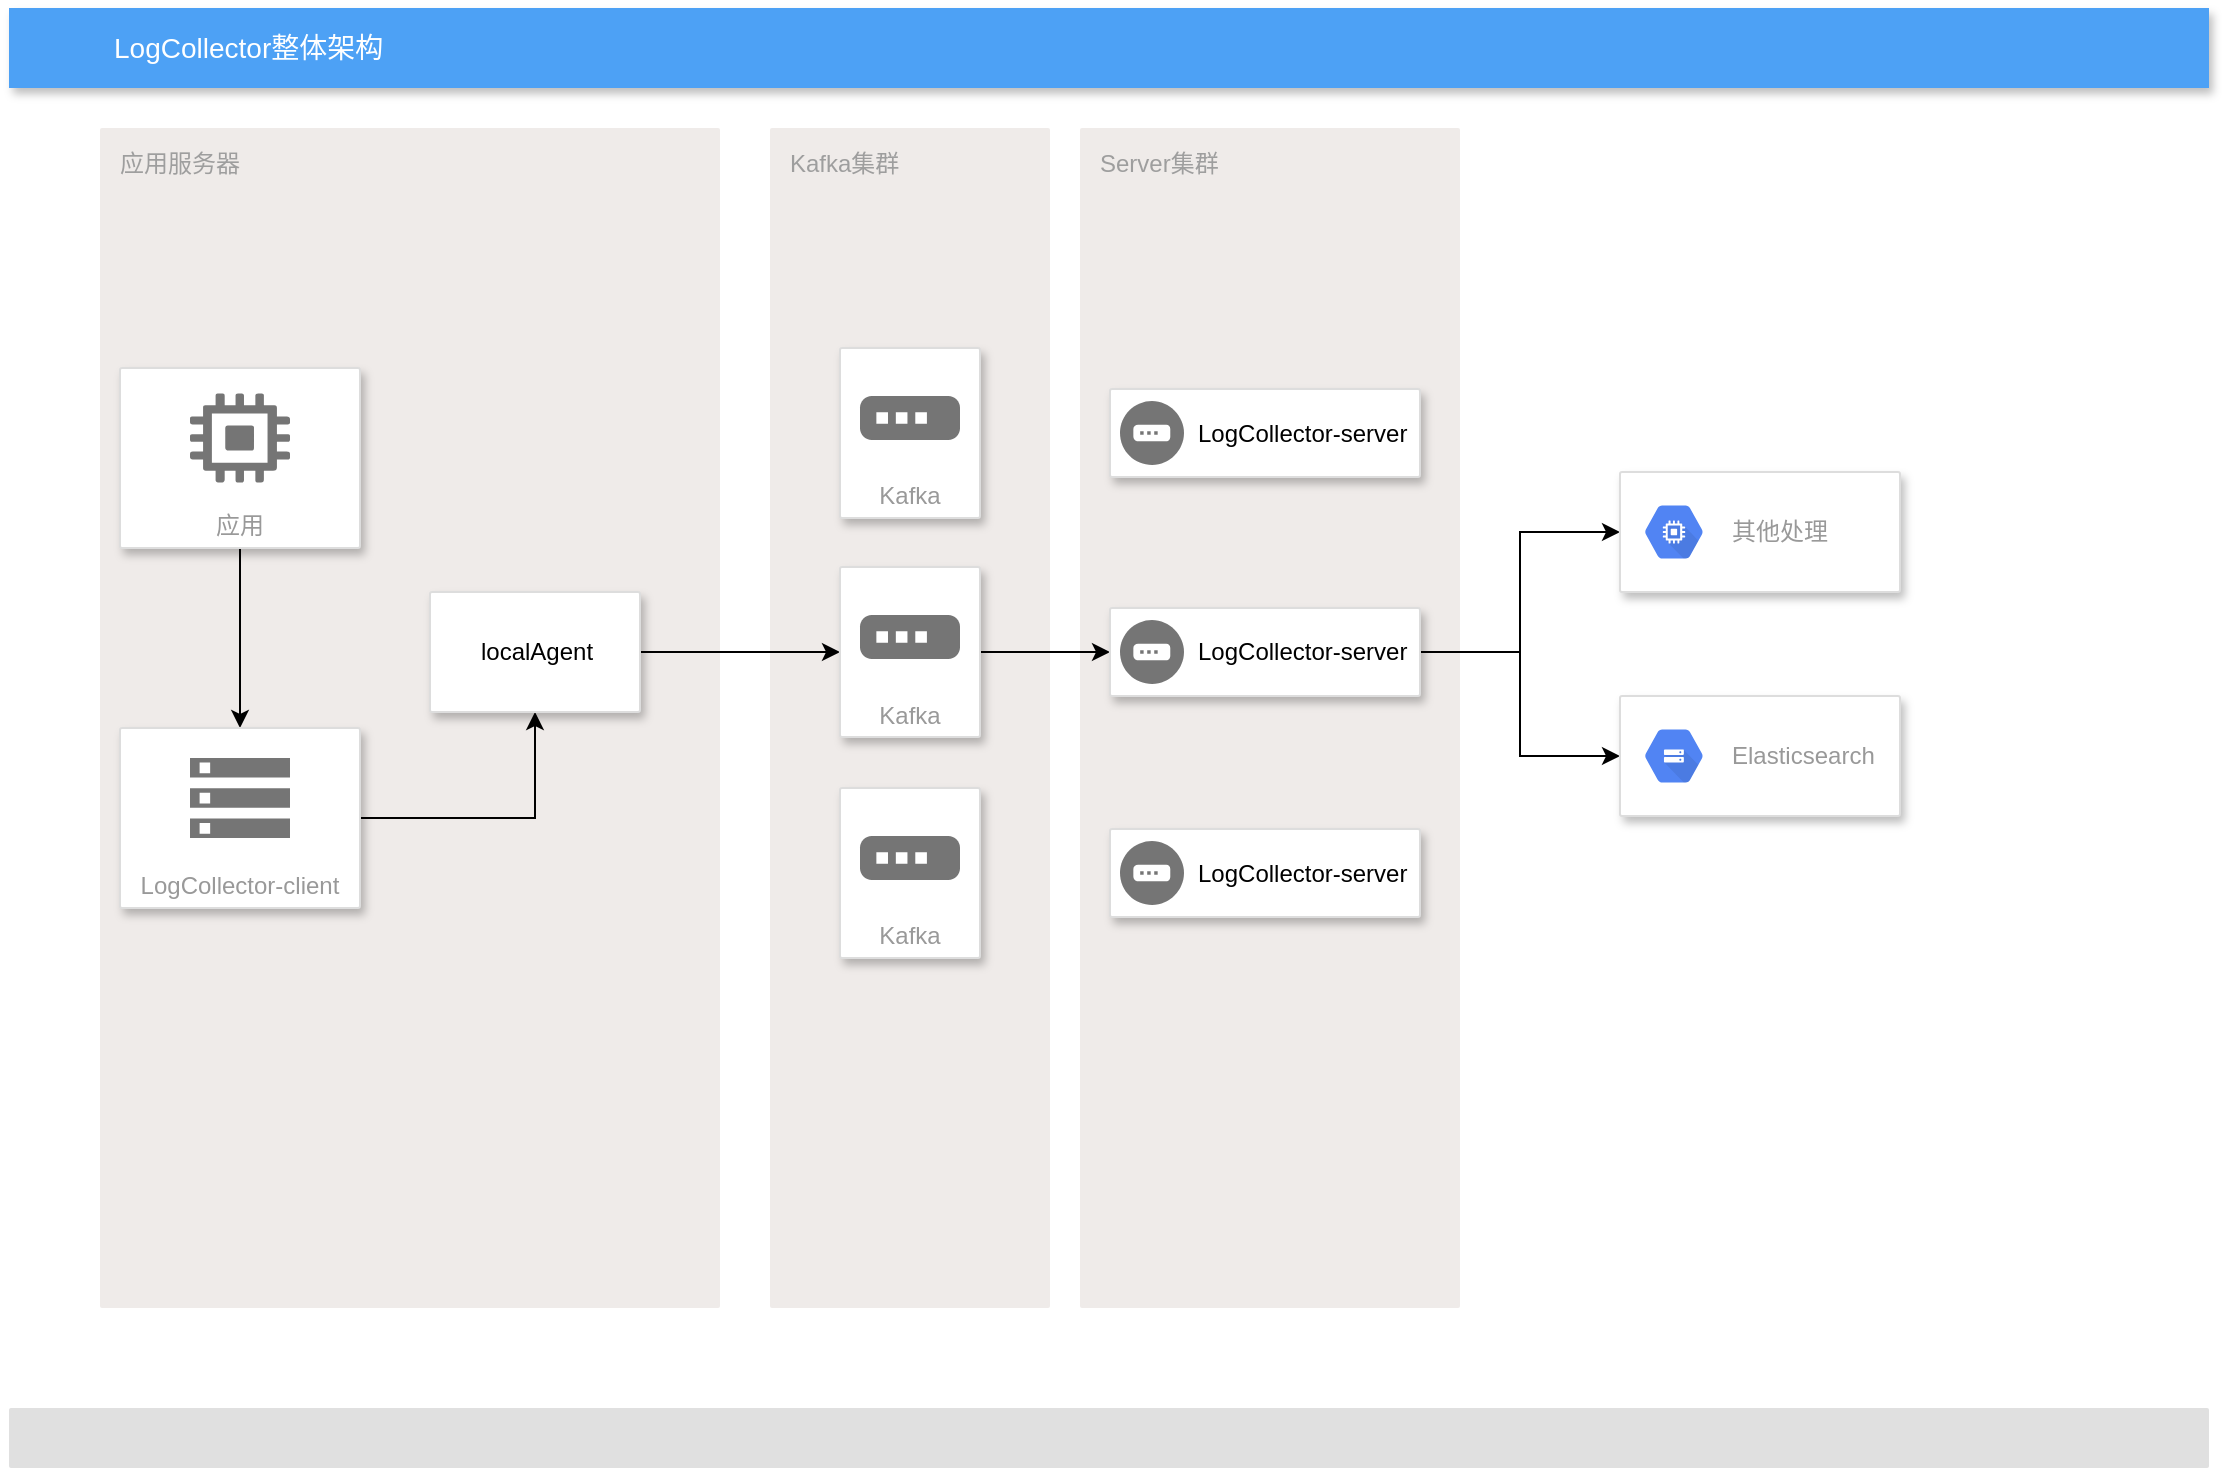 <mxfile version="12.9.9" type="device"><diagram id="f106602c-feb2-e66a-4537-3a34d633f6aa" name="Page-1"><mxGraphModel dx="852" dy="505" grid="1" gridSize="10" guides="1" tooltips="1" connect="1" arrows="1" fold="1" page="1" pageScale="1" pageWidth="1169" pageHeight="827" background="#ffffff" math="0" shadow="0"><root><mxCell id="0"/><mxCell id="1" parent="0"/><mxCell id="12X680U10yeMN49XGW7Y-443" value="Server集群" style="rounded=1;absoluteArcSize=1;arcSize=2;html=1;strokeColor=none;gradientColor=none;shadow=0;dashed=0;strokeColor=none;fontSize=12;fontColor=#9E9E9E;align=left;verticalAlign=top;spacing=10;spacingTop=-4;fillColor=#EFEBE9;whiteSpace=wrap;" vertex="1" parent="1"><mxGeometry x="570" y="100" width="190" height="590" as="geometry"/></mxCell><mxCell id="12X680U10yeMN49XGW7Y-442" value="Kafka集群" style="rounded=1;absoluteArcSize=1;arcSize=2;html=1;strokeColor=none;gradientColor=none;shadow=0;dashed=0;strokeColor=none;fontSize=12;fontColor=#9E9E9E;align=left;verticalAlign=top;spacing=10;spacingTop=-4;fillColor=#EFEBE9;whiteSpace=wrap;" vertex="1" parent="1"><mxGeometry x="415" y="100" width="140" height="590" as="geometry"/></mxCell><mxCell id="2" value="LogCollector整体架构" style="fillColor=#4DA1F5;strokeColor=none;shadow=1;gradientColor=none;fontSize=14;align=left;spacingLeft=50;fontColor=#ffffff;html=1;" parent="1" vertex="1"><mxGeometry x="34.5" y="40" width="1100" height="40" as="geometry"/></mxCell><mxCell id="16" value="" style="rounded=1;absoluteArcSize=1;arcSize=2;html=1;strokeColor=none;gradientColor=none;shadow=0;dashed=0;strokeColor=none;fontSize=12;fontColor=#9E9E9E;align=left;verticalAlign=top;spacing=10;spacingTop=-4;fillColor=#E0E0E0;" parent="1" vertex="1"><mxGeometry x="34.5" y="740" width="1100" height="30" as="geometry"/></mxCell><mxCell id="391" value="应用服务器" style="rounded=1;absoluteArcSize=1;arcSize=2;html=1;strokeColor=none;gradientColor=none;shadow=0;dashed=0;strokeColor=none;fontSize=12;fontColor=#9E9E9E;align=left;verticalAlign=top;spacing=10;spacingTop=-4;fillColor=#EFEBE9;whiteSpace=wrap;" parent="1" vertex="1"><mxGeometry x="80" y="100" width="310" height="590" as="geometry"/></mxCell><mxCell id="12X680U10yeMN49XGW7Y-422" style="edgeStyle=orthogonalEdgeStyle;rounded=0;orthogonalLoop=1;jettySize=auto;html=1;fontSize=12;" edge="1" parent="1" source="392" target="394"><mxGeometry relative="1" as="geometry"/></mxCell><mxCell id="392" value="应用" style="strokeColor=#dddddd;fillColor=#ffffff;shadow=1;strokeWidth=1;rounded=1;absoluteArcSize=1;arcSize=2;labelPosition=center;verticalLabelPosition=middle;align=center;verticalAlign=bottom;spacingLeft=0;fontColor=#999999;fontSize=12;whiteSpace=wrap;spacingBottom=2;html=1;" parent="1" vertex="1"><mxGeometry x="90" y="220" width="120" height="90" as="geometry"/></mxCell><mxCell id="393" value="" style="dashed=0;html=1;fillColor=#757575;strokeColor=none;shape=mxgraph.gcp2.compute_engine_icon;part=1;" parent="392" vertex="1"><mxGeometry x="0.5" width="50" height="44.5" relative="1" as="geometry"><mxPoint x="-25" y="12.75" as="offset"/></mxGeometry></mxCell><mxCell id="12X680U10yeMN49XGW7Y-423" style="edgeStyle=orthogonalEdgeStyle;rounded=0;orthogonalLoop=1;jettySize=auto;html=1;fontSize=12;" edge="1" parent="1" source="394" target="396"><mxGeometry relative="1" as="geometry"/></mxCell><mxCell id="394" value="LogCollector-client" style="strokeColor=#dddddd;fillColor=#ffffff;shadow=1;strokeWidth=1;rounded=1;absoluteArcSize=1;arcSize=2;labelPosition=center;verticalLabelPosition=middle;align=center;verticalAlign=bottom;spacingLeft=0;fontColor=#999999;fontSize=12;whiteSpace=wrap;spacingBottom=2;html=1;" parent="1" vertex="1"><mxGeometry x="90" y="400" width="120" height="90" as="geometry"/></mxCell><mxCell id="395" value="" style="dashed=0;html=1;fillColor=#757575;strokeColor=none;shape=mxgraph.gcp2.storage;part=1;" parent="394" vertex="1"><mxGeometry x="0.5" width="50" height="40" relative="1" as="geometry"><mxPoint x="-25" y="15" as="offset"/></mxGeometry></mxCell><mxCell id="12X680U10yeMN49XGW7Y-424" style="edgeStyle=orthogonalEdgeStyle;rounded=0;orthogonalLoop=1;jettySize=auto;html=1;entryX=0;entryY=0.5;entryDx=0;entryDy=0;fontSize=12;" edge="1" parent="1" source="396" target="398"><mxGeometry relative="1" as="geometry"/></mxCell><mxCell id="396" value="localAgent" style="strokeColor=#dddddd;fillColor=#ffffff;shadow=1;strokeWidth=1;rounded=1;absoluteArcSize=1;arcSize=2;fontSize=12;fontColor=#000000;align=center;html=1;" parent="1" vertex="1"><mxGeometry x="245" y="332" width="105" height="60" as="geometry"/></mxCell><mxCell id="12X680U10yeMN49XGW7Y-425" style="edgeStyle=orthogonalEdgeStyle;rounded=0;orthogonalLoop=1;jettySize=auto;html=1;entryX=0;entryY=0.5;entryDx=0;entryDy=0;fontSize=12;" edge="1" parent="1" source="398" target="400"><mxGeometry relative="1" as="geometry"/></mxCell><mxCell id="398" value="Kafka" style="strokeColor=#dddddd;fillColor=#ffffff;shadow=1;strokeWidth=1;rounded=1;absoluteArcSize=1;arcSize=2;labelPosition=center;verticalLabelPosition=middle;align=center;verticalAlign=bottom;spacingLeft=0;fontColor=#999999;fontSize=12;whiteSpace=wrap;spacingBottom=2;html=1;" parent="1" vertex="1"><mxGeometry x="450" y="319.5" width="70" height="85" as="geometry"/></mxCell><mxCell id="399" value="" style="dashed=0;html=1;fillColor=#757575;strokeColor=none;shape=mxgraph.gcp2.gateway_icon;part=1;" parent="398" vertex="1"><mxGeometry x="0.5" width="50" height="22" relative="1" as="geometry"><mxPoint x="-25" y="24" as="offset"/></mxGeometry></mxCell><mxCell id="12X680U10yeMN49XGW7Y-439" style="edgeStyle=orthogonalEdgeStyle;rounded=0;orthogonalLoop=1;jettySize=auto;html=1;entryX=0;entryY=0.5;entryDx=0;entryDy=0;fontSize=12;" edge="1" parent="1" source="400" target="404"><mxGeometry relative="1" as="geometry"/></mxCell><mxCell id="12X680U10yeMN49XGW7Y-440" style="edgeStyle=orthogonalEdgeStyle;rounded=0;orthogonalLoop=1;jettySize=auto;html=1;entryX=0;entryY=0.5;entryDx=0;entryDy=0;fontSize=12;" edge="1" parent="1" source="400" target="406"><mxGeometry relative="1" as="geometry"/></mxCell><mxCell id="400" value="" style="strokeColor=#dddddd;fillColor=#ffffff;shadow=1;strokeWidth=1;rounded=1;absoluteArcSize=1;arcSize=2;fontSize=17;fontColor=#000000;align=right;html=1;" parent="1" vertex="1"><mxGeometry x="585" y="340" width="155" height="44" as="geometry"/></mxCell><mxCell id="401" value="LogCollector-server" style="dashed=0;html=1;fillColor=#757575;strokeColor=none;shape=mxgraph.gcp2.gateway;part=1;labelPosition=right;verticalLabelPosition=middle;align=left;verticalAlign=middle;spacingLeft=5;fontColor=#000000;fontSize=12;" parent="400" vertex="1"><mxGeometry y="0.5" width="32" height="32" relative="1" as="geometry"><mxPoint x="5" y="-16" as="offset"/></mxGeometry></mxCell><mxCell id="404" value="" style="strokeColor=#dddddd;fillColor=#ffffff;shadow=1;strokeWidth=1;rounded=1;absoluteArcSize=1;arcSize=2;fontSize=17;fontColor=#000000;align=right;html=1;" parent="1" vertex="1"><mxGeometry x="840" y="272" width="140" height="60" as="geometry"/></mxCell><mxCell id="405" value="其他处理" style="dashed=0;connectable=0;html=1;fillColor=#5184F3;strokeColor=none;shape=mxgraph.gcp2.hexIcon;prIcon=compute_engine;part=1;labelPosition=right;verticalLabelPosition=middle;align=left;verticalAlign=middle;spacingLeft=5;fontColor=#999999;fontSize=12;" parent="404" vertex="1"><mxGeometry y="0.5" width="44" height="39" relative="1" as="geometry"><mxPoint x="5" y="-19.5" as="offset"/></mxGeometry></mxCell><mxCell id="406" value="" style="strokeColor=#dddddd;fillColor=#ffffff;shadow=1;strokeWidth=1;rounded=1;absoluteArcSize=1;arcSize=2;fontSize=17;fontColor=#000000;align=right;html=1;" parent="1" vertex="1"><mxGeometry x="840" y="384" width="140" height="60" as="geometry"/></mxCell><mxCell id="407" value="Elasticsearch" style="dashed=0;connectable=0;html=1;fillColor=#5184F3;strokeColor=none;shape=mxgraph.gcp2.hexIcon;prIcon=cloud_storage;part=1;labelPosition=right;verticalLabelPosition=middle;align=left;verticalAlign=middle;spacingLeft=5;fontColor=#999999;fontSize=12;" parent="406" vertex="1"><mxGeometry y="0.5" width="44" height="39" relative="1" as="geometry"><mxPoint x="5" y="-19.5" as="offset"/></mxGeometry></mxCell><mxCell id="12X680U10yeMN49XGW7Y-426" value="Kafka" style="strokeColor=#dddddd;fillColor=#ffffff;shadow=1;strokeWidth=1;rounded=1;absoluteArcSize=1;arcSize=2;labelPosition=center;verticalLabelPosition=middle;align=center;verticalAlign=bottom;spacingLeft=0;fontColor=#999999;fontSize=12;whiteSpace=wrap;spacingBottom=2;html=1;" vertex="1" parent="1"><mxGeometry x="450" y="210" width="70" height="85" as="geometry"/></mxCell><mxCell id="12X680U10yeMN49XGW7Y-427" value="" style="dashed=0;html=1;fillColor=#757575;strokeColor=none;shape=mxgraph.gcp2.gateway_icon;part=1;" vertex="1" parent="12X680U10yeMN49XGW7Y-426"><mxGeometry x="0.5" width="50" height="22" relative="1" as="geometry"><mxPoint x="-25" y="24" as="offset"/></mxGeometry></mxCell><mxCell id="12X680U10yeMN49XGW7Y-428" value="Kafka" style="strokeColor=#dddddd;fillColor=#ffffff;shadow=1;strokeWidth=1;rounded=1;absoluteArcSize=1;arcSize=2;labelPosition=center;verticalLabelPosition=middle;align=center;verticalAlign=bottom;spacingLeft=0;fontColor=#999999;fontSize=12;whiteSpace=wrap;spacingBottom=2;html=1;" vertex="1" parent="1"><mxGeometry x="450" y="430" width="70" height="85" as="geometry"/></mxCell><mxCell id="12X680U10yeMN49XGW7Y-429" value="" style="dashed=0;html=1;fillColor=#757575;strokeColor=none;shape=mxgraph.gcp2.gateway_icon;part=1;" vertex="1" parent="12X680U10yeMN49XGW7Y-428"><mxGeometry x="0.5" width="50" height="22" relative="1" as="geometry"><mxPoint x="-25" y="24" as="offset"/></mxGeometry></mxCell><mxCell id="12X680U10yeMN49XGW7Y-432" value="" style="strokeColor=#dddddd;fillColor=#ffffff;shadow=1;strokeWidth=1;rounded=1;absoluteArcSize=1;arcSize=2;fontSize=17;fontColor=#000000;align=right;html=1;" vertex="1" parent="1"><mxGeometry x="585" y="230.5" width="155" height="44" as="geometry"/></mxCell><mxCell id="12X680U10yeMN49XGW7Y-433" value="LogCollector-server" style="dashed=0;html=1;fillColor=#757575;strokeColor=none;shape=mxgraph.gcp2.gateway;part=1;labelPosition=right;verticalLabelPosition=middle;align=left;verticalAlign=middle;spacingLeft=5;fontColor=#000000;fontSize=12;" vertex="1" parent="12X680U10yeMN49XGW7Y-432"><mxGeometry y="0.5" width="32" height="32" relative="1" as="geometry"><mxPoint x="5" y="-16" as="offset"/></mxGeometry></mxCell><mxCell id="12X680U10yeMN49XGW7Y-434" value="" style="strokeColor=#dddddd;fillColor=#ffffff;shadow=1;strokeWidth=1;rounded=1;absoluteArcSize=1;arcSize=2;fontSize=17;fontColor=#000000;align=right;html=1;" vertex="1" parent="1"><mxGeometry x="585" y="450.5" width="155" height="44" as="geometry"/></mxCell><mxCell id="12X680U10yeMN49XGW7Y-435" value="LogCollector-server" style="dashed=0;html=1;fillColor=#757575;strokeColor=none;shape=mxgraph.gcp2.gateway;part=1;labelPosition=right;verticalLabelPosition=middle;align=left;verticalAlign=middle;spacingLeft=5;fontColor=#000000;fontSize=12;" vertex="1" parent="12X680U10yeMN49XGW7Y-434"><mxGeometry y="0.5" width="32" height="32" relative="1" as="geometry"><mxPoint x="5" y="-16" as="offset"/></mxGeometry></mxCell></root></mxGraphModel></diagram></mxfile>